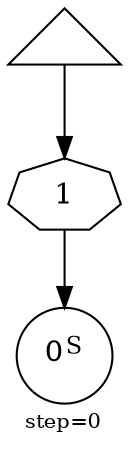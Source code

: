 digraph {
  graph  [labelloc=bottom,labeljust=left,fontsize="10",label="step=0"];
  "351" [shape=circle,peripheries="1",label=<0<SUP>S</SUP>>,labelfontcolor=black,color=black];
  "359" [shape=triangle,peripheries="1",label="",labelfontcolor=black,color=black];
  "360" [label=<1>,peripheries="1",color=black,shape=septagon];
  "359" -> "360" [color=black];
  "360" -> "351" [color=black];
}